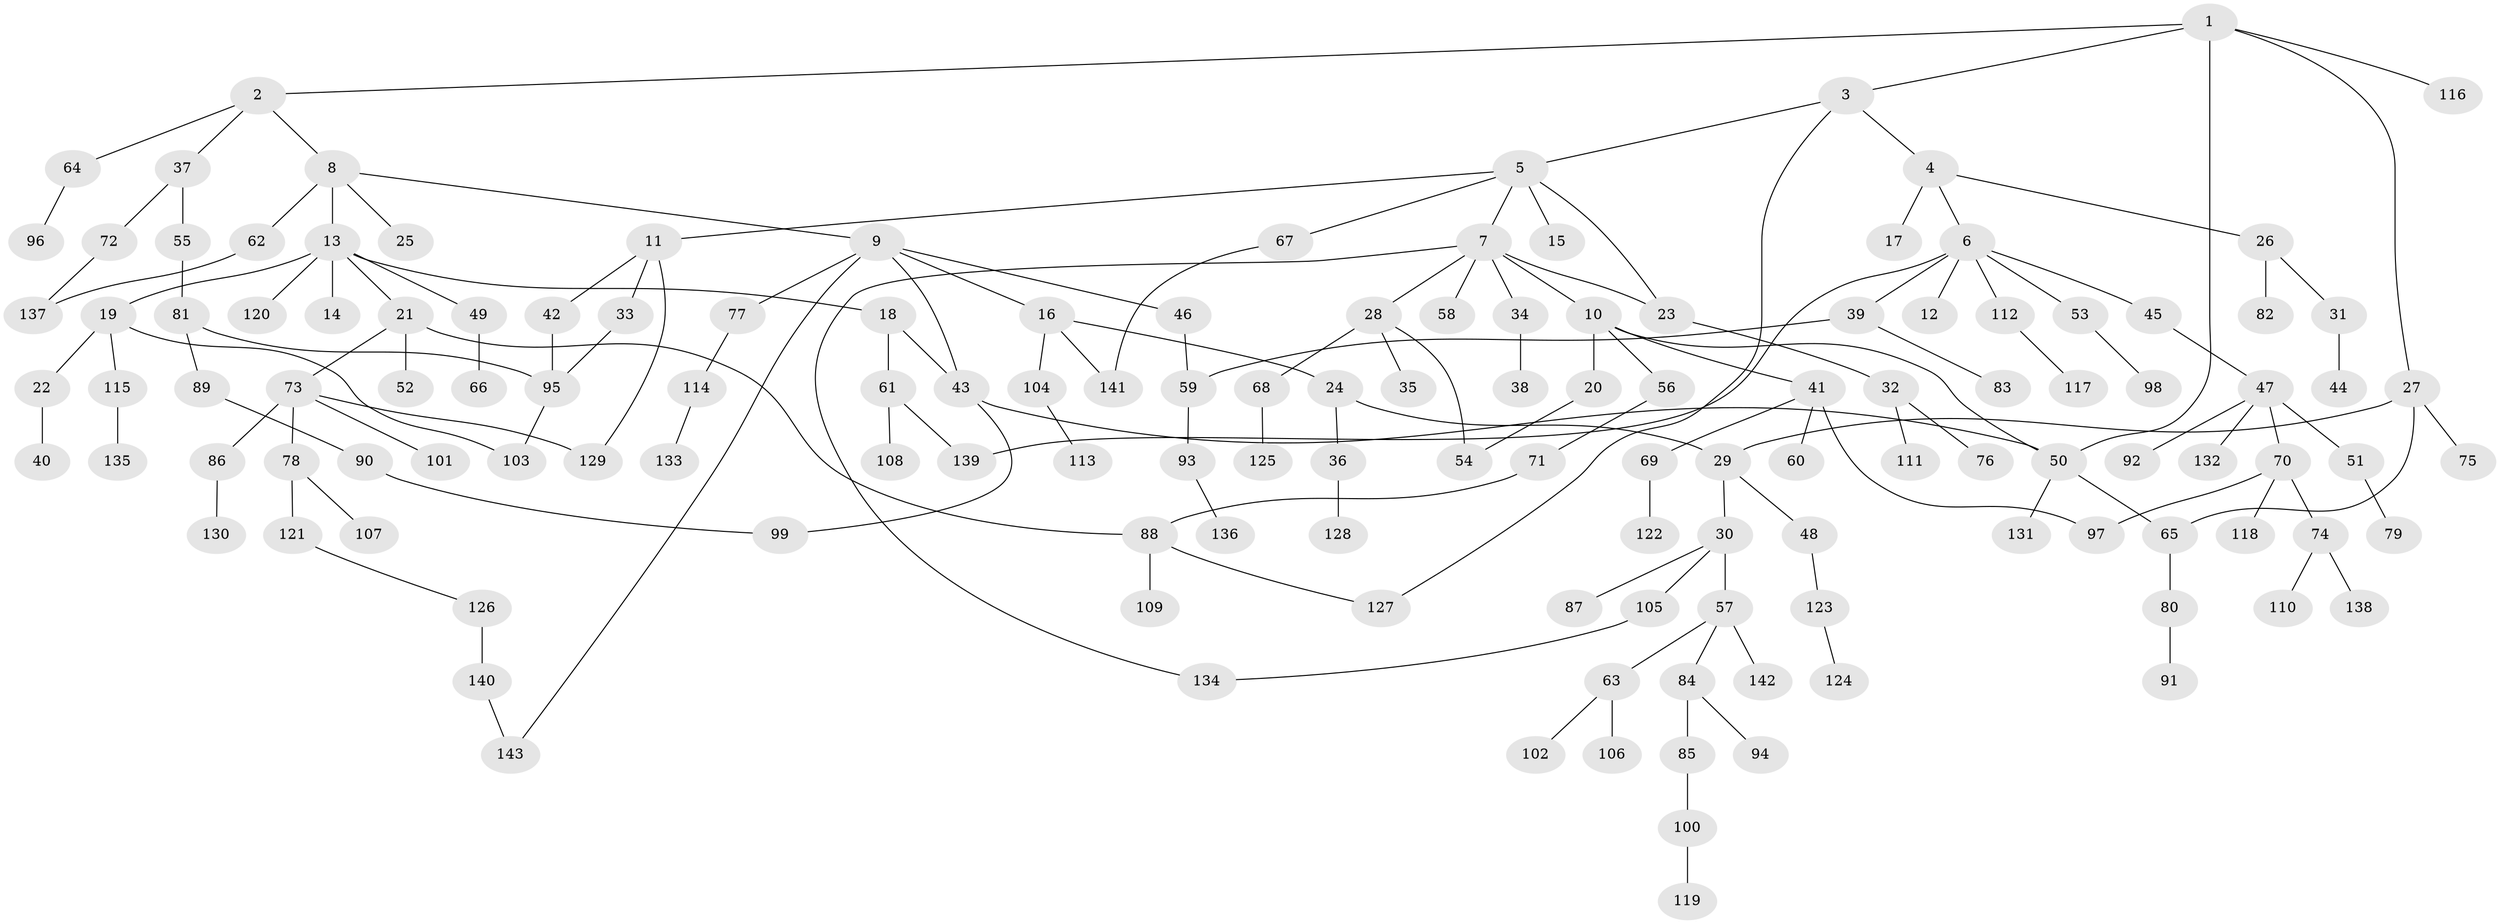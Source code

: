 // Generated by graph-tools (version 1.1) at 2025/01/03/09/25 03:01:11]
// undirected, 143 vertices, 163 edges
graph export_dot {
graph [start="1"]
  node [color=gray90,style=filled];
  1;
  2;
  3;
  4;
  5;
  6;
  7;
  8;
  9;
  10;
  11;
  12;
  13;
  14;
  15;
  16;
  17;
  18;
  19;
  20;
  21;
  22;
  23;
  24;
  25;
  26;
  27;
  28;
  29;
  30;
  31;
  32;
  33;
  34;
  35;
  36;
  37;
  38;
  39;
  40;
  41;
  42;
  43;
  44;
  45;
  46;
  47;
  48;
  49;
  50;
  51;
  52;
  53;
  54;
  55;
  56;
  57;
  58;
  59;
  60;
  61;
  62;
  63;
  64;
  65;
  66;
  67;
  68;
  69;
  70;
  71;
  72;
  73;
  74;
  75;
  76;
  77;
  78;
  79;
  80;
  81;
  82;
  83;
  84;
  85;
  86;
  87;
  88;
  89;
  90;
  91;
  92;
  93;
  94;
  95;
  96;
  97;
  98;
  99;
  100;
  101;
  102;
  103;
  104;
  105;
  106;
  107;
  108;
  109;
  110;
  111;
  112;
  113;
  114;
  115;
  116;
  117;
  118;
  119;
  120;
  121;
  122;
  123;
  124;
  125;
  126;
  127;
  128;
  129;
  130;
  131;
  132;
  133;
  134;
  135;
  136;
  137;
  138;
  139;
  140;
  141;
  142;
  143;
  1 -- 2;
  1 -- 3;
  1 -- 27;
  1 -- 50;
  1 -- 116;
  2 -- 8;
  2 -- 37;
  2 -- 64;
  3 -- 4;
  3 -- 5;
  3 -- 127;
  4 -- 6;
  4 -- 17;
  4 -- 26;
  5 -- 7;
  5 -- 11;
  5 -- 15;
  5 -- 67;
  5 -- 23;
  6 -- 12;
  6 -- 39;
  6 -- 45;
  6 -- 53;
  6 -- 112;
  6 -- 139;
  7 -- 10;
  7 -- 23;
  7 -- 28;
  7 -- 34;
  7 -- 58;
  7 -- 134;
  8 -- 9;
  8 -- 13;
  8 -- 25;
  8 -- 62;
  9 -- 16;
  9 -- 46;
  9 -- 77;
  9 -- 143;
  9 -- 43;
  10 -- 20;
  10 -- 41;
  10 -- 56;
  10 -- 50;
  11 -- 33;
  11 -- 42;
  11 -- 129;
  13 -- 14;
  13 -- 18;
  13 -- 19;
  13 -- 21;
  13 -- 49;
  13 -- 120;
  16 -- 24;
  16 -- 104;
  16 -- 141;
  18 -- 43;
  18 -- 61;
  19 -- 22;
  19 -- 103;
  19 -- 115;
  20 -- 54;
  21 -- 52;
  21 -- 73;
  21 -- 88;
  22 -- 40;
  23 -- 32;
  24 -- 29;
  24 -- 36;
  26 -- 31;
  26 -- 82;
  27 -- 75;
  27 -- 65;
  27 -- 29;
  28 -- 35;
  28 -- 54;
  28 -- 68;
  29 -- 30;
  29 -- 48;
  30 -- 57;
  30 -- 87;
  30 -- 105;
  31 -- 44;
  32 -- 76;
  32 -- 111;
  33 -- 95;
  34 -- 38;
  36 -- 128;
  37 -- 55;
  37 -- 72;
  39 -- 83;
  39 -- 59;
  41 -- 60;
  41 -- 69;
  41 -- 97;
  42 -- 95;
  43 -- 99;
  43 -- 50;
  45 -- 47;
  46 -- 59;
  47 -- 51;
  47 -- 70;
  47 -- 92;
  47 -- 132;
  48 -- 123;
  49 -- 66;
  50 -- 65;
  50 -- 131;
  51 -- 79;
  53 -- 98;
  55 -- 81;
  56 -- 71;
  57 -- 63;
  57 -- 84;
  57 -- 142;
  59 -- 93;
  61 -- 108;
  61 -- 139;
  62 -- 137;
  63 -- 102;
  63 -- 106;
  64 -- 96;
  65 -- 80;
  67 -- 141;
  68 -- 125;
  69 -- 122;
  70 -- 74;
  70 -- 97;
  70 -- 118;
  71 -- 88;
  72 -- 137;
  73 -- 78;
  73 -- 86;
  73 -- 101;
  73 -- 129;
  74 -- 110;
  74 -- 138;
  77 -- 114;
  78 -- 107;
  78 -- 121;
  80 -- 91;
  81 -- 89;
  81 -- 95;
  84 -- 85;
  84 -- 94;
  85 -- 100;
  86 -- 130;
  88 -- 109;
  88 -- 127;
  89 -- 90;
  90 -- 99;
  93 -- 136;
  95 -- 103;
  100 -- 119;
  104 -- 113;
  105 -- 134;
  112 -- 117;
  114 -- 133;
  115 -- 135;
  121 -- 126;
  123 -- 124;
  126 -- 140;
  140 -- 143;
}
